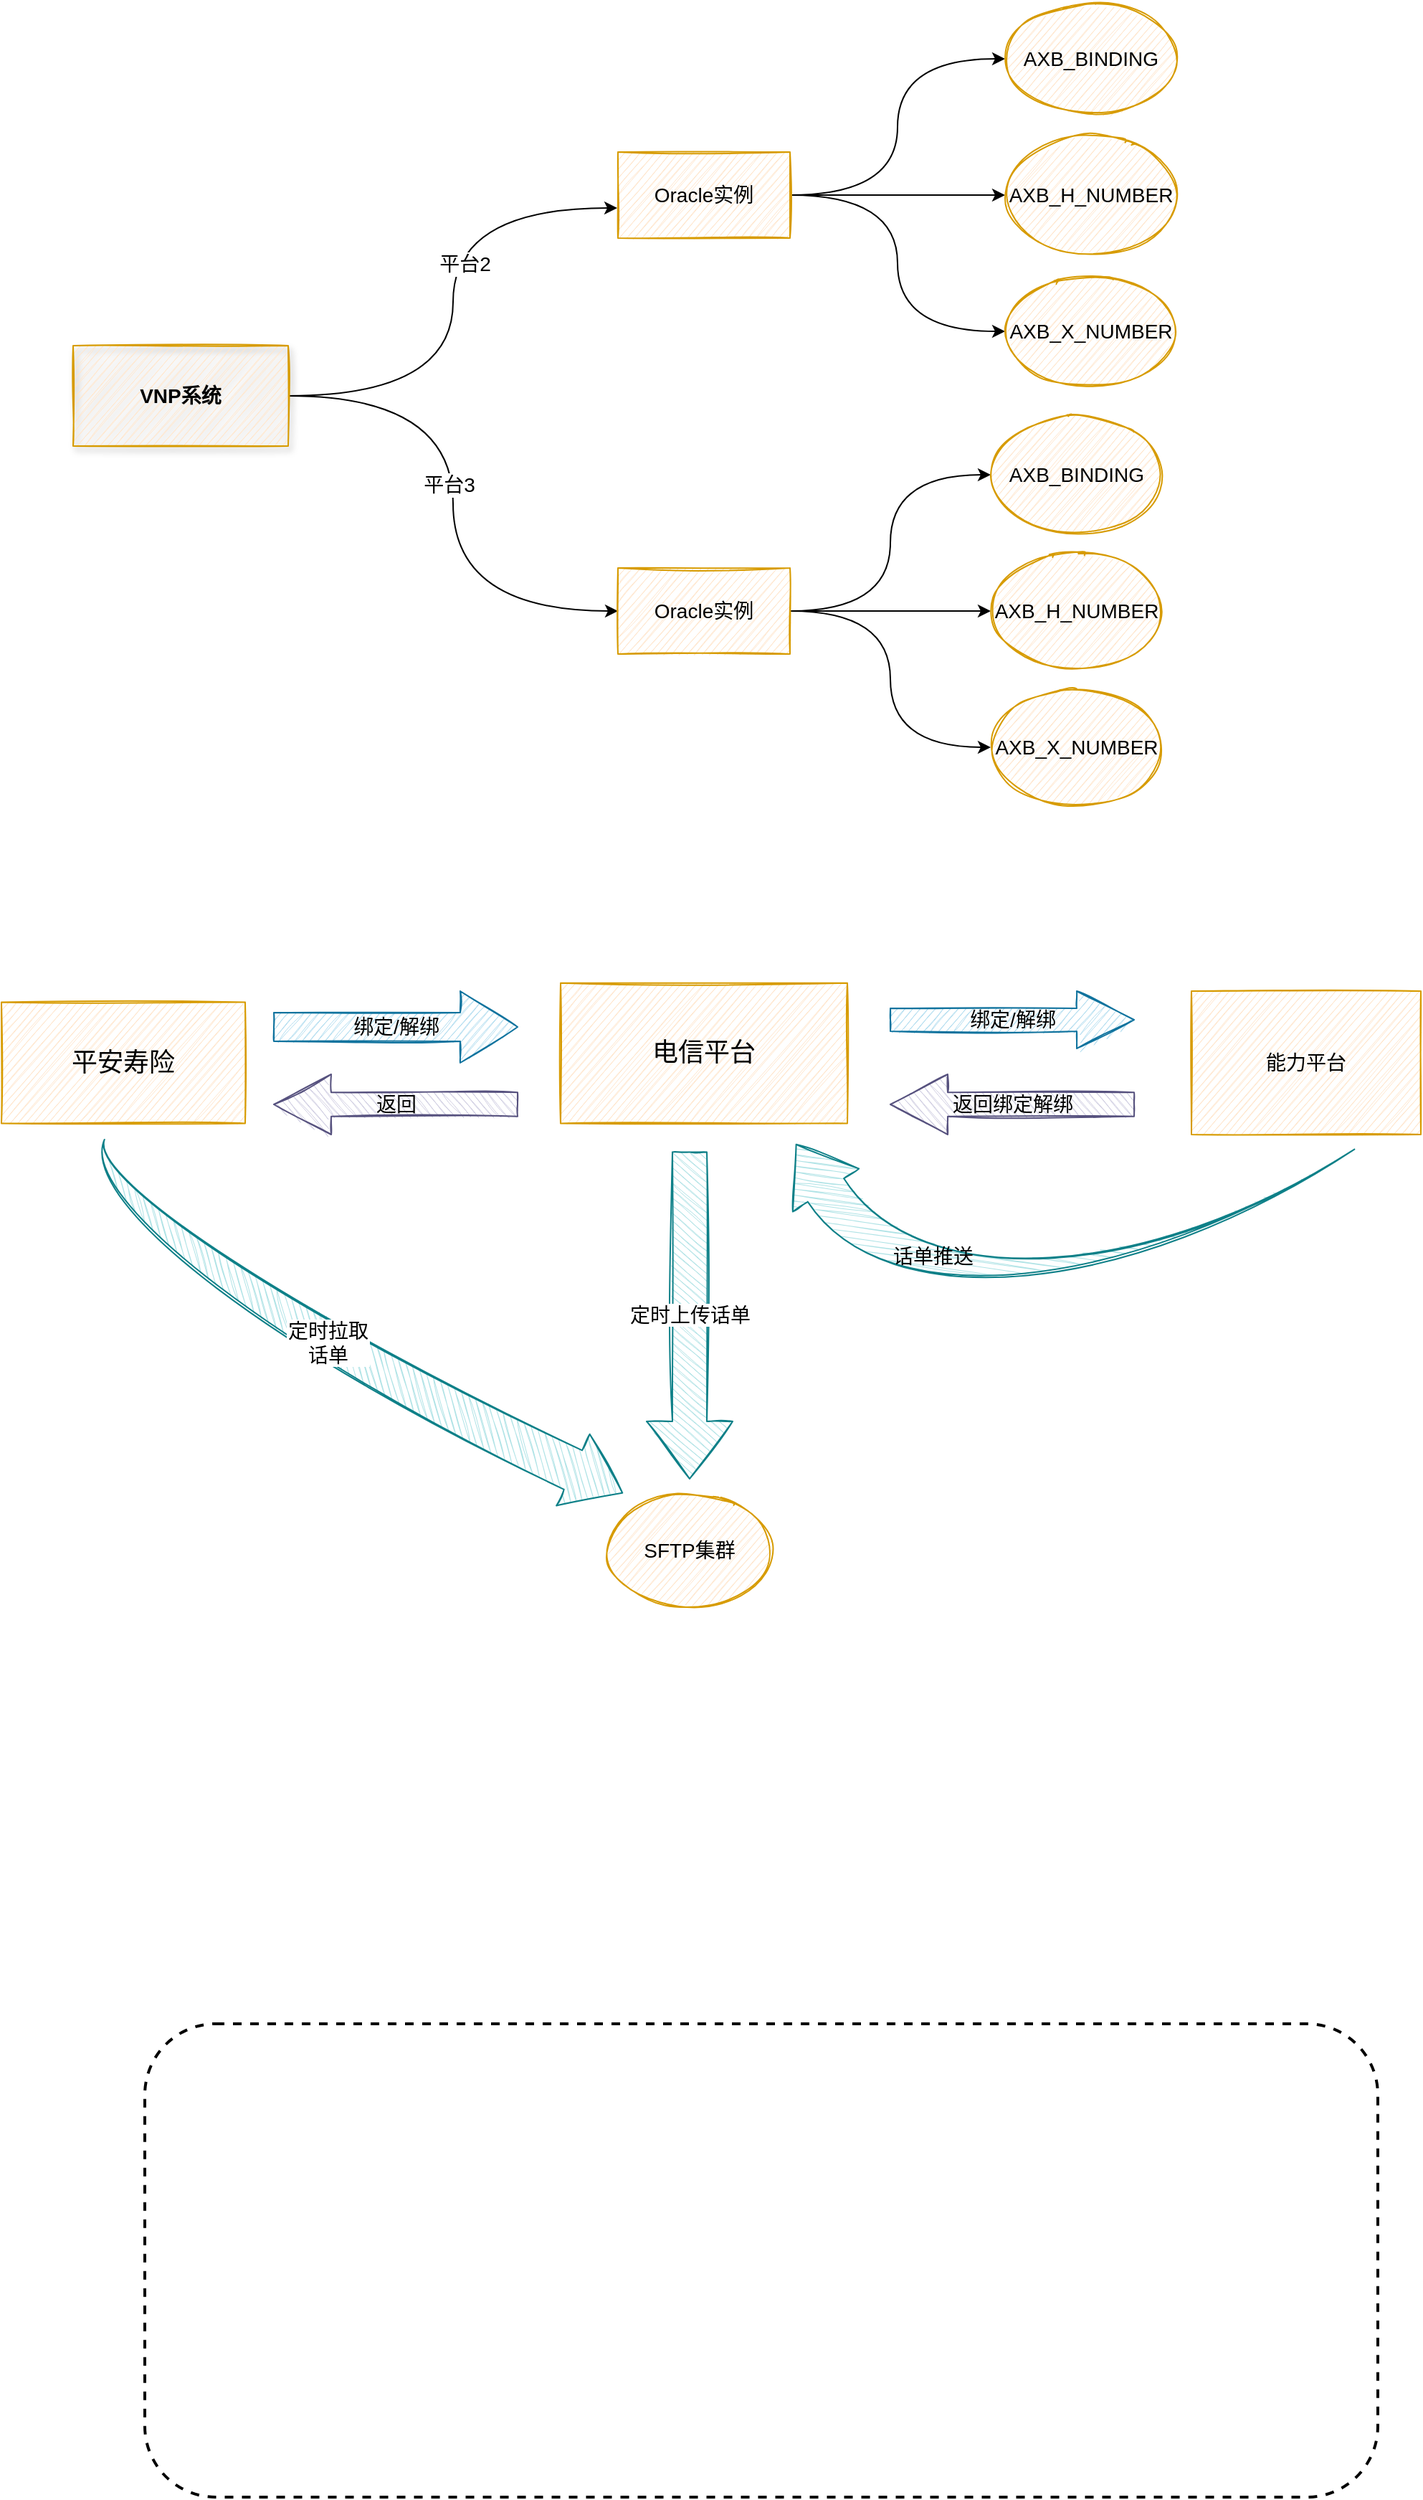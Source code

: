 <mxfile version="20.2.0" type="github">
  <diagram name="Page-1" id="74e2e168-ea6b-b213-b513-2b3c1d86103e">
    <mxGraphModel dx="1422" dy="754" grid="1" gridSize="10" guides="1" tooltips="1" connect="1" arrows="1" fold="1" page="1" pageScale="1" pageWidth="1100" pageHeight="850" math="0" shadow="0">
      <root>
        <mxCell id="0" />
        <mxCell id="1" parent="0" />
        <mxCell id="Jz7rqf8Yg15KbcaUgPBu-2" value="" style="edgeStyle=orthogonalEdgeStyle;rounded=0;orthogonalLoop=1;jettySize=auto;html=1;fontSize=14;curved=1;entryX=-0.004;entryY=0.65;entryDx=0;entryDy=0;entryPerimeter=0;" parent="1" source="fFyG_AHZyfditjmitU5u-3" target="Jz7rqf8Yg15KbcaUgPBu-10" edge="1">
          <mxGeometry relative="1" as="geometry">
            <mxPoint x="480" y="257.5" as="targetPoint" />
          </mxGeometry>
        </mxCell>
        <mxCell id="Jz7rqf8Yg15KbcaUgPBu-39" value="平台2" style="edgeLabel;html=1;align=center;verticalAlign=middle;resizable=0;points=[];fontSize=14;fontFamily=Helvetica;fontColor=default;" parent="Jz7rqf8Yg15KbcaUgPBu-2" vertex="1" connectable="0">
          <mxGeometry x="0.148" y="-8" relative="1" as="geometry">
            <mxPoint as="offset" />
          </mxGeometry>
        </mxCell>
        <mxCell id="Jz7rqf8Yg15KbcaUgPBu-8" style="edgeStyle=orthogonalEdgeStyle;curved=1;rounded=0;orthogonalLoop=1;jettySize=auto;html=1;exitX=1;exitY=0.5;exitDx=0;exitDy=0;entryX=0;entryY=0.5;entryDx=0;entryDy=0;fontSize=14;" parent="1" source="fFyG_AHZyfditjmitU5u-3" target="Jz7rqf8Yg15KbcaUgPBu-34" edge="1">
          <mxGeometry relative="1" as="geometry">
            <mxPoint x="510" y="410" as="targetPoint" />
          </mxGeometry>
        </mxCell>
        <mxCell id="Jz7rqf8Yg15KbcaUgPBu-38" value="平台3" style="edgeLabel;html=1;align=center;verticalAlign=middle;resizable=0;points=[];fontSize=14;fontFamily=Helvetica;fontColor=default;" parent="Jz7rqf8Yg15KbcaUgPBu-8" vertex="1" connectable="0">
          <mxGeometry x="-0.068" y="-3" relative="1" as="geometry">
            <mxPoint as="offset" />
          </mxGeometry>
        </mxCell>
        <mxCell id="fFyG_AHZyfditjmitU5u-3" value="&lt;font style=&quot;font-size: 14px;&quot;&gt;&lt;b&gt;VNP系统&lt;/b&gt;&lt;/font&gt;" style="rounded=0;whiteSpace=wrap;html=1;fillColor=#ffe6cc;strokeColor=#d79b00;sketch=1;shadow=1;glass=0;" parent="1" vertex="1">
          <mxGeometry x="130" y="360" width="150" height="70" as="geometry" />
        </mxCell>
        <mxCell id="Jz7rqf8Yg15KbcaUgPBu-22" value="" style="edgeStyle=orthogonalEdgeStyle;curved=1;rounded=0;orthogonalLoop=1;jettySize=auto;html=1;fontFamily=Helvetica;fontSize=14;fontColor=default;" parent="1" source="Jz7rqf8Yg15KbcaUgPBu-10" target="Jz7rqf8Yg15KbcaUgPBu-24" edge="1">
          <mxGeometry relative="1" as="geometry">
            <mxPoint x="720" y="210" as="targetPoint" />
          </mxGeometry>
        </mxCell>
        <mxCell id="Jz7rqf8Yg15KbcaUgPBu-27" style="edgeStyle=orthogonalEdgeStyle;curved=1;rounded=0;orthogonalLoop=1;jettySize=auto;html=1;exitX=1;exitY=0.5;exitDx=0;exitDy=0;entryX=0;entryY=0.5;entryDx=0;entryDy=0;fontFamily=Helvetica;fontSize=14;fontColor=default;" parent="1" source="Jz7rqf8Yg15KbcaUgPBu-10" target="Jz7rqf8Yg15KbcaUgPBu-26" edge="1">
          <mxGeometry relative="1" as="geometry" />
        </mxCell>
        <mxCell id="Jz7rqf8Yg15KbcaUgPBu-29" style="edgeStyle=orthogonalEdgeStyle;curved=1;rounded=0;orthogonalLoop=1;jettySize=auto;html=1;exitX=1;exitY=0.5;exitDx=0;exitDy=0;entryX=0;entryY=0.5;entryDx=0;entryDy=0;fontFamily=Helvetica;fontSize=14;fontColor=default;" parent="1" source="Jz7rqf8Yg15KbcaUgPBu-10" target="Jz7rqf8Yg15KbcaUgPBu-25" edge="1">
          <mxGeometry relative="1" as="geometry" />
        </mxCell>
        <mxCell id="Jz7rqf8Yg15KbcaUgPBu-10" value="Oracle实例" style="rounded=0;whiteSpace=wrap;html=1;fontSize=14;fillColor=#ffe6cc;strokeColor=#d79b00;shadow=0;glass=0;sketch=1;" parent="1" vertex="1">
          <mxGeometry x="510" y="225" width="120" height="60" as="geometry" />
        </mxCell>
        <mxCell id="Jz7rqf8Yg15KbcaUgPBu-24" value="AXB_H_NUMBER" style="ellipse;whiteSpace=wrap;html=1;rounded=0;shadow=0;glass=0;sketch=1;fontFamily=Helvetica;fontSize=14;fontColor=default;strokeColor=#d79b00;fillColor=#ffe6cc;" parent="1" vertex="1">
          <mxGeometry x="780" y="215" width="120" height="80" as="geometry" />
        </mxCell>
        <mxCell id="Jz7rqf8Yg15KbcaUgPBu-25" value="AXB_X_NUMBER" style="ellipse;whiteSpace=wrap;html=1;rounded=0;shadow=0;glass=0;sketch=1;fontFamily=Helvetica;fontSize=14;fontColor=default;strokeColor=#d79b00;fillColor=#ffe6cc;" parent="1" vertex="1">
          <mxGeometry x="780" y="310" width="120" height="80" as="geometry" />
        </mxCell>
        <mxCell id="Jz7rqf8Yg15KbcaUgPBu-26" value="AXB_BINDING" style="ellipse;whiteSpace=wrap;html=1;rounded=0;shadow=0;glass=0;sketch=1;fontFamily=Helvetica;fontSize=14;fontColor=default;strokeColor=#d79b00;fillColor=#ffe6cc;" parent="1" vertex="1">
          <mxGeometry x="780" y="120" width="120" height="80" as="geometry" />
        </mxCell>
        <mxCell id="Jz7rqf8Yg15KbcaUgPBu-31" value="" style="edgeStyle=orthogonalEdgeStyle;curved=1;rounded=0;orthogonalLoop=1;jettySize=auto;html=1;fontFamily=Helvetica;fontSize=14;fontColor=default;" parent="1" source="Jz7rqf8Yg15KbcaUgPBu-34" target="Jz7rqf8Yg15KbcaUgPBu-35" edge="1">
          <mxGeometry relative="1" as="geometry">
            <mxPoint x="720" y="500" as="targetPoint" />
          </mxGeometry>
        </mxCell>
        <mxCell id="Jz7rqf8Yg15KbcaUgPBu-32" style="edgeStyle=orthogonalEdgeStyle;curved=1;rounded=0;orthogonalLoop=1;jettySize=auto;html=1;exitX=1;exitY=0.5;exitDx=0;exitDy=0;entryX=0;entryY=0.5;entryDx=0;entryDy=0;fontFamily=Helvetica;fontSize=14;fontColor=default;" parent="1" source="Jz7rqf8Yg15KbcaUgPBu-34" target="Jz7rqf8Yg15KbcaUgPBu-37" edge="1">
          <mxGeometry relative="1" as="geometry" />
        </mxCell>
        <mxCell id="Jz7rqf8Yg15KbcaUgPBu-33" style="edgeStyle=orthogonalEdgeStyle;curved=1;rounded=0;orthogonalLoop=1;jettySize=auto;html=1;exitX=1;exitY=0.5;exitDx=0;exitDy=0;entryX=0;entryY=0.5;entryDx=0;entryDy=0;fontFamily=Helvetica;fontSize=14;fontColor=default;" parent="1" source="Jz7rqf8Yg15KbcaUgPBu-34" target="Jz7rqf8Yg15KbcaUgPBu-36" edge="1">
          <mxGeometry relative="1" as="geometry" />
        </mxCell>
        <mxCell id="Jz7rqf8Yg15KbcaUgPBu-34" value="Oracle实例" style="rounded=0;whiteSpace=wrap;html=1;fontSize=14;fillColor=#ffe6cc;strokeColor=#d79b00;shadow=0;glass=0;sketch=1;" parent="1" vertex="1">
          <mxGeometry x="510" y="515" width="120" height="60" as="geometry" />
        </mxCell>
        <mxCell id="Jz7rqf8Yg15KbcaUgPBu-35" value="AXB_H_NUMBER" style="ellipse;whiteSpace=wrap;html=1;rounded=0;shadow=0;glass=0;sketch=1;fontFamily=Helvetica;fontSize=14;fontColor=default;strokeColor=#d79b00;fillColor=#ffe6cc;" parent="1" vertex="1">
          <mxGeometry x="770" y="505" width="120" height="80" as="geometry" />
        </mxCell>
        <mxCell id="Jz7rqf8Yg15KbcaUgPBu-36" value="AXB_X_NUMBER" style="ellipse;whiteSpace=wrap;html=1;rounded=0;shadow=0;glass=0;sketch=1;fontFamily=Helvetica;fontSize=14;fontColor=default;strokeColor=#d79b00;fillColor=#ffe6cc;" parent="1" vertex="1">
          <mxGeometry x="770" y="600" width="120" height="80" as="geometry" />
        </mxCell>
        <mxCell id="Jz7rqf8Yg15KbcaUgPBu-37" value="AXB_BINDING" style="ellipse;whiteSpace=wrap;html=1;rounded=0;shadow=0;glass=0;sketch=1;fontFamily=Helvetica;fontSize=14;fontColor=default;strokeColor=#d79b00;fillColor=#ffe6cc;" parent="1" vertex="1">
          <mxGeometry x="770" y="410" width="120" height="80" as="geometry" />
        </mxCell>
        <mxCell id="CeBqtE-bZjRWx9DqhzPd-1" value="&lt;font style=&quot;font-size: 18px;&quot;&gt;平安寿险&lt;/font&gt;" style="rounded=0;whiteSpace=wrap;html=1;fontSize=14;fillColor=#ffe6cc;strokeColor=#d79b00;shadow=0;glass=0;sketch=1;" parent="1" vertex="1">
          <mxGeometry x="80" y="817.81" width="170" height="84.38" as="geometry" />
        </mxCell>
        <mxCell id="CeBqtE-bZjRWx9DqhzPd-3" value="&lt;font style=&quot;font-size: 18px;&quot;&gt;电信平台&lt;/font&gt;" style="rounded=0;whiteSpace=wrap;html=1;fontSize=14;fillColor=#ffe6cc;strokeColor=#d79b00;shadow=0;glass=0;sketch=1;" parent="1" vertex="1">
          <mxGeometry x="470" y="804.38" width="200" height="97.81" as="geometry" />
        </mxCell>
        <mxCell id="CeBqtE-bZjRWx9DqhzPd-4" value="能力平台" style="rounded=0;whiteSpace=wrap;html=1;fontSize=14;fillColor=#ffe6cc;strokeColor=#d79b00;shadow=0;glass=0;sketch=1;" parent="1" vertex="1">
          <mxGeometry x="910" y="810" width="160" height="100" as="geometry" />
        </mxCell>
        <mxCell id="CeBqtE-bZjRWx9DqhzPd-24" value="SFTP集群" style="ellipse;whiteSpace=wrap;html=1;rounded=0;shadow=0;glass=0;sketch=1;fontFamily=Helvetica;fontSize=14;fontColor=default;strokeColor=#d79b00;fillColor=#ffe6cc;" parent="1" vertex="1">
          <mxGeometry x="500" y="1160" width="120" height="80" as="geometry" />
        </mxCell>
        <mxCell id="CeBqtE-bZjRWx9DqhzPd-49" value="" style="rounded=1;whiteSpace=wrap;html=1;shadow=0;glass=0;sketch=0;fontFamily=Helvetica;fontSize=14;dashed=1;strokeWidth=2;" parent="1" vertex="1">
          <mxGeometry x="180" y="1530" width="860" height="330" as="geometry" />
        </mxCell>
        <mxCell id="CeBqtE-bZjRWx9DqhzPd-54" value="绑定/解绑" style="html=1;shadow=0;dashed=0;align=center;verticalAlign=middle;shape=mxgraph.arrows2.arrow;dy=0.6;dx=40;notch=0;rounded=0;glass=0;sketch=1;fontFamily=Helvetica;fontSize=14;strokeColor=#10739e;fillColor=#b1ddf0;" parent="1" vertex="1">
          <mxGeometry x="700" y="810" width="170" height="40" as="geometry" />
        </mxCell>
        <mxCell id="CeBqtE-bZjRWx9DqhzPd-55" value="返回绑定解绑" style="html=1;shadow=0;dashed=0;align=center;verticalAlign=middle;shape=mxgraph.arrows2.arrow;dy=0.6;dx=40;flipH=1;notch=0;rounded=0;glass=0;sketch=1;fontFamily=Helvetica;fontSize=14;strokeColor=#56517e;fillColor=#d0cee2;" parent="1" vertex="1">
          <mxGeometry x="700" y="868" width="170" height="42" as="geometry" />
        </mxCell>
        <mxCell id="CeBqtE-bZjRWx9DqhzPd-56" value="绑定/解绑" style="html=1;shadow=0;dashed=0;align=center;verticalAlign=middle;shape=mxgraph.arrows2.arrow;dy=0.6;dx=40;notch=0;rounded=0;glass=0;sketch=1;fontFamily=Helvetica;fontSize=14;strokeColor=#10739e;fillColor=#b1ddf0;" parent="1" vertex="1">
          <mxGeometry x="270" y="810" width="170" height="50" as="geometry" />
        </mxCell>
        <mxCell id="CeBqtE-bZjRWx9DqhzPd-57" value="返回" style="html=1;shadow=0;dashed=0;align=center;verticalAlign=middle;shape=mxgraph.arrows2.arrow;dy=0.6;dx=40;flipH=1;notch=0;rounded=0;glass=0;sketch=1;fontFamily=Helvetica;fontSize=14;strokeColor=#56517e;fillColor=#d0cee2;" parent="1" vertex="1">
          <mxGeometry x="270" y="868" width="170" height="42" as="geometry" />
        </mxCell>
        <mxCell id="CeBqtE-bZjRWx9DqhzPd-59" value="" style="html=1;shadow=0;dashed=0;align=center;verticalAlign=middle;shape=mxgraph.arrows2.jumpInArrow;dy=15;dx=38;arrowHead=55;rounded=0;glass=0;sketch=1;fontFamily=Helvetica;fontSize=14;strokeColor=#0e8088;fillColor=#b0e3e6;rotation=-123;" parent="1" vertex="1">
          <mxGeometry x="710" y="750" width="214.91" height="352.21" as="geometry" />
        </mxCell>
        <mxCell id="CeBqtE-bZjRWx9DqhzPd-60" value="话单推送" style="text;html=1;strokeColor=none;fillColor=none;align=center;verticalAlign=middle;whiteSpace=wrap;rounded=0;shadow=0;glass=0;sketch=1;fontFamily=Helvetica;fontSize=14;fontColor=default;" parent="1" vertex="1">
          <mxGeometry x="700" y="980" width="60" height="30" as="geometry" />
        </mxCell>
        <mxCell id="CeBqtE-bZjRWx9DqhzPd-61" value="&lt;span style=&quot;background-color: rgb(255, 255, 255);&quot;&gt;定时上传话单&lt;/span&gt;" style="html=1;shadow=0;dashed=0;align=center;verticalAlign=middle;shape=mxgraph.arrows2.arrow;dy=0.6;dx=40;direction=south;notch=0;rounded=0;glass=0;sketch=1;fontFamily=Helvetica;fontSize=14;strokeColor=#0e8088;fillColor=#b0e3e6;" parent="1" vertex="1">
          <mxGeometry x="530" y="922.21" width="60" height="227.79" as="geometry" />
        </mxCell>
        <mxCell id="CeBqtE-bZjRWx9DqhzPd-62" value="" style="html=1;shadow=0;dashed=0;align=center;verticalAlign=middle;shape=mxgraph.arrows2.jumpInArrow;dy=15;dx=38;arrowHead=55;rounded=0;glass=0;sketch=1;fontFamily=Helvetica;fontSize=14;strokeColor=#0e8088;fillColor=#b0e3e6;rotation=115;direction=north;flipH=1;" parent="1" vertex="1">
          <mxGeometry x="277.62" y="833.35" width="98.13" height="431.55" as="geometry" />
        </mxCell>
        <mxCell id="CeBqtE-bZjRWx9DqhzPd-64" value="定时拉取话单" style="text;html=1;strokeColor=none;fillColor=none;align=center;verticalAlign=middle;whiteSpace=wrap;rounded=0;shadow=0;glass=0;sketch=1;fontFamily=Helvetica;fontSize=14;fontColor=default;labelBackgroundColor=default;labelBorderColor=none;" parent="1" vertex="1">
          <mxGeometry x="278" y="1040" width="60" height="30" as="geometry" />
        </mxCell>
      </root>
    </mxGraphModel>
  </diagram>
</mxfile>
